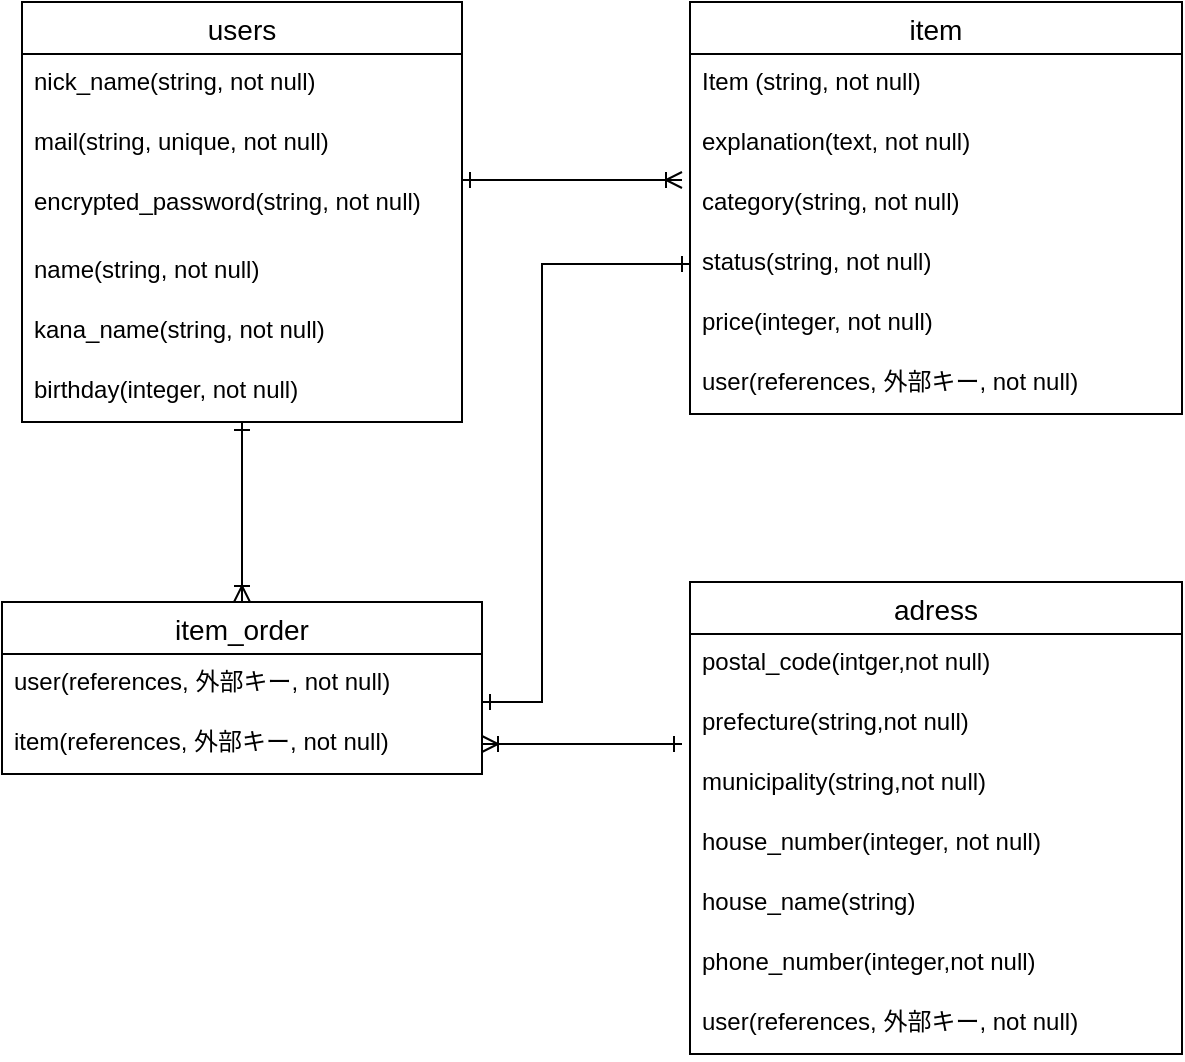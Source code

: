 <mxfile>
    <diagram id="2WgMmOp4wWwakMJUG-rU" name="ページ1">
        <mxGraphModel dx="728" dy="570" grid="1" gridSize="10" guides="1" tooltips="1" connect="1" arrows="1" fold="1" page="1" pageScale="1" pageWidth="827" pageHeight="1169" math="0" shadow="0">
            <root>
                <mxCell id="0"/>
                <mxCell id="1" parent="0"/>
                <mxCell id="78" style="edgeStyle=orthogonalEdgeStyle;rounded=0;html=1;entryX=0.5;entryY=0;entryDx=0;entryDy=0;startArrow=ERone;startFill=0;endArrow=ERoneToMany;endFill=0;" edge="1" parent="1" source="2" target="10">
                    <mxGeometry relative="1" as="geometry">
                        <Array as="points">
                            <mxPoint x="190" y="400"/>
                            <mxPoint x="190" y="400"/>
                        </Array>
                    </mxGeometry>
                </mxCell>
                <mxCell id="2" value="users" style="swimlane;fontStyle=0;childLayout=stackLayout;horizontal=1;startSize=26;horizontalStack=0;resizeParent=1;resizeParentMax=0;resizeLast=0;collapsible=1;marginBottom=0;align=center;fontSize=14;" vertex="1" parent="1">
                    <mxGeometry x="80" y="170" width="220" height="210" as="geometry">
                        <mxRectangle x="80" y="170" width="50" height="26" as="alternateBounds"/>
                    </mxGeometry>
                </mxCell>
                <mxCell id="3" value="nick_name(string, not null)" style="text;strokeColor=none;fillColor=none;spacingLeft=4;spacingRight=4;overflow=hidden;rotatable=0;points=[[0,0.5],[1,0.5]];portConstraint=eastwest;fontSize=12;" vertex="1" parent="2">
                    <mxGeometry y="26" width="220" height="30" as="geometry"/>
                </mxCell>
                <mxCell id="4" value="mail(string, unique, not null)" style="text;strokeColor=none;fillColor=none;spacingLeft=4;spacingRight=4;overflow=hidden;rotatable=0;points=[[0,0.5],[1,0.5]];portConstraint=eastwest;fontSize=12;" vertex="1" parent="2">
                    <mxGeometry y="56" width="220" height="30" as="geometry"/>
                </mxCell>
                <mxCell id="65" style="edgeStyle=none;html=1;startArrow=ERone;startFill=0;endArrow=ERoneToMany;endFill=0;" edge="1" parent="2" source="5" target="4">
                    <mxGeometry relative="1" as="geometry"/>
                </mxCell>
                <mxCell id="5" value="encrypted_password(string, not null)" style="text;strokeColor=none;fillColor=none;spacingLeft=4;spacingRight=4;overflow=hidden;rotatable=0;points=[[0,0.5],[1,0.5]];portConstraint=eastwest;fontSize=12;" vertex="1" parent="2">
                    <mxGeometry y="86" width="220" height="34" as="geometry"/>
                </mxCell>
                <mxCell id="52" value="name(string, not null)" style="text;strokeColor=none;fillColor=none;spacingLeft=4;spacingRight=4;overflow=hidden;rotatable=0;points=[[0,0.5],[1,0.5]];portConstraint=eastwest;fontSize=12;" vertex="1" parent="2">
                    <mxGeometry y="120" width="220" height="30" as="geometry"/>
                </mxCell>
                <mxCell id="53" value="kana_name(string, not null)" style="text;strokeColor=none;fillColor=none;spacingLeft=4;spacingRight=4;overflow=hidden;rotatable=0;points=[[0,0.5],[1,0.5]];portConstraint=eastwest;fontSize=12;" vertex="1" parent="2">
                    <mxGeometry y="150" width="220" height="30" as="geometry"/>
                </mxCell>
                <mxCell id="54" value="birthday(integer, not null)" style="text;strokeColor=none;fillColor=none;spacingLeft=4;spacingRight=4;overflow=hidden;rotatable=0;points=[[0,0.5],[1,0.5]];portConstraint=eastwest;fontSize=12;" vertex="1" parent="2">
                    <mxGeometry y="180" width="220" height="30" as="geometry"/>
                </mxCell>
                <mxCell id="6" value="item" style="swimlane;fontStyle=0;childLayout=stackLayout;horizontal=1;startSize=26;horizontalStack=0;resizeParent=1;resizeParentMax=0;resizeLast=0;collapsible=1;marginBottom=0;align=center;fontSize=14;" vertex="1" parent="1">
                    <mxGeometry x="414" y="170" width="246" height="206" as="geometry"/>
                </mxCell>
                <mxCell id="7" value="Item (string, not null)" style="text;strokeColor=none;fillColor=none;spacingLeft=4;spacingRight=4;overflow=hidden;rotatable=0;points=[[0,0.5],[1,0.5]];portConstraint=eastwest;fontSize=12;" vertex="1" parent="6">
                    <mxGeometry y="26" width="246" height="30" as="geometry"/>
                </mxCell>
                <mxCell id="55" value="explanation(text, not null)" style="text;strokeColor=none;fillColor=none;spacingLeft=4;spacingRight=4;overflow=hidden;rotatable=0;points=[[0,0.5],[1,0.5]];portConstraint=eastwest;fontSize=12;" vertex="1" parent="6">
                    <mxGeometry y="56" width="246" height="30" as="geometry"/>
                </mxCell>
                <mxCell id="56" value="category(string, not null)" style="text;strokeColor=none;fillColor=none;spacingLeft=4;spacingRight=4;overflow=hidden;rotatable=0;points=[[0,0.5],[1,0.5]];portConstraint=eastwest;fontSize=12;" vertex="1" parent="6">
                    <mxGeometry y="86" width="246" height="30" as="geometry"/>
                </mxCell>
                <mxCell id="57" value="status(string, not null)" style="text;strokeColor=none;fillColor=none;spacingLeft=4;spacingRight=4;overflow=hidden;rotatable=0;points=[[0,0.5],[1,0.5]];portConstraint=eastwest;fontSize=12;" vertex="1" parent="6">
                    <mxGeometry y="116" width="246" height="30" as="geometry"/>
                </mxCell>
                <mxCell id="59" value="price(integer, not null)" style="text;strokeColor=none;fillColor=none;spacingLeft=4;spacingRight=4;overflow=hidden;rotatable=0;points=[[0,0.5],[1,0.5]];portConstraint=eastwest;fontSize=12;" vertex="1" parent="6">
                    <mxGeometry y="146" width="246" height="30" as="geometry"/>
                </mxCell>
                <mxCell id="69" value="user(references, 外部キー, not null)" style="text;strokeColor=none;fillColor=none;spacingLeft=4;spacingRight=4;overflow=hidden;rotatable=0;points=[[0,0.5],[1,0.5]];portConstraint=eastwest;fontSize=12;" vertex="1" parent="6">
                    <mxGeometry y="176" width="246" height="30" as="geometry"/>
                </mxCell>
                <mxCell id="73" style="edgeStyle=orthogonalEdgeStyle;rounded=0;html=1;entryX=0;entryY=0.5;entryDx=0;entryDy=0;startArrow=ERone;startFill=0;endArrow=ERone;endFill=0;" edge="1" parent="1" source="10" target="57">
                    <mxGeometry relative="1" as="geometry">
                        <Array as="points">
                            <mxPoint x="340" y="520"/>
                            <mxPoint x="340" y="301"/>
                        </Array>
                    </mxGeometry>
                </mxCell>
                <mxCell id="10" value="item_order" style="swimlane;fontStyle=0;childLayout=stackLayout;horizontal=1;startSize=26;horizontalStack=0;resizeParent=1;resizeParentMax=0;resizeLast=0;collapsible=1;marginBottom=0;align=center;fontSize=14;" vertex="1" parent="1">
                    <mxGeometry x="70" y="470" width="240" height="86" as="geometry"/>
                </mxCell>
                <mxCell id="11" value="user(references, 外部キー, not null)&#10;" style="text;strokeColor=none;fillColor=none;spacingLeft=4;spacingRight=4;overflow=hidden;rotatable=0;points=[[0,0.5],[1,0.5]];portConstraint=eastwest;fontSize=12;" vertex="1" parent="10">
                    <mxGeometry y="26" width="240" height="30" as="geometry"/>
                </mxCell>
                <mxCell id="12" value="item(references, 外部キー, not null)" style="text;strokeColor=none;fillColor=none;spacingLeft=4;spacingRight=4;overflow=hidden;rotatable=0;points=[[0,0.5],[1,0.5]];portConstraint=eastwest;fontSize=12;" vertex="1" parent="10">
                    <mxGeometry y="56" width="240" height="30" as="geometry"/>
                </mxCell>
                <mxCell id="14" value="adress" style="swimlane;fontStyle=0;childLayout=stackLayout;horizontal=1;startSize=26;horizontalStack=0;resizeParent=1;resizeParentMax=0;resizeLast=0;collapsible=1;marginBottom=0;align=center;fontSize=14;" vertex="1" parent="1">
                    <mxGeometry x="414" y="460" width="246" height="236" as="geometry"/>
                </mxCell>
                <mxCell id="15" value="postal_code(intger,not null)" style="text;strokeColor=none;fillColor=none;spacingLeft=4;spacingRight=4;overflow=hidden;rotatable=0;points=[[0,0.5],[1,0.5]];portConstraint=eastwest;fontSize=12;" vertex="1" parent="14">
                    <mxGeometry y="26" width="246" height="30" as="geometry"/>
                </mxCell>
                <mxCell id="16" value="prefecture(string,not null)" style="text;strokeColor=none;fillColor=none;spacingLeft=4;spacingRight=4;overflow=hidden;rotatable=0;points=[[0,0.5],[1,0.5]];portConstraint=eastwest;fontSize=12;" vertex="1" parent="14">
                    <mxGeometry y="56" width="246" height="30" as="geometry"/>
                </mxCell>
                <mxCell id="17" value="municipality(string,not null)&#10;" style="text;strokeColor=none;fillColor=none;spacingLeft=4;spacingRight=4;overflow=hidden;rotatable=0;points=[[0,0.5],[1,0.5]];portConstraint=eastwest;fontSize=12;fontStyle=0" vertex="1" parent="14">
                    <mxGeometry y="86" width="246" height="30" as="geometry"/>
                </mxCell>
                <mxCell id="60" value="house_number(integer, not null)&#10;" style="text;strokeColor=none;fillColor=none;spacingLeft=4;spacingRight=4;overflow=hidden;rotatable=0;points=[[0,0.5],[1,0.5]];portConstraint=eastwest;fontSize=12;" vertex="1" parent="14">
                    <mxGeometry y="116" width="246" height="30" as="geometry"/>
                </mxCell>
                <mxCell id="61" value="house_name(string)" style="text;strokeColor=none;fillColor=none;spacingLeft=4;spacingRight=4;overflow=hidden;rotatable=0;points=[[0,0.5],[1,0.5]];portConstraint=eastwest;fontSize=12;" vertex="1" parent="14">
                    <mxGeometry y="146" width="246" height="30" as="geometry"/>
                </mxCell>
                <mxCell id="62" value="phone_number(integer,not null)" style="text;strokeColor=none;fillColor=none;spacingLeft=4;spacingRight=4;overflow=hidden;rotatable=0;points=[[0,0.5],[1,0.5]];portConstraint=eastwest;fontSize=12;" vertex="1" parent="14">
                    <mxGeometry y="176" width="246" height="30" as="geometry"/>
                </mxCell>
                <mxCell id="70" value="user(references, 外部キー, not null)" style="text;strokeColor=none;fillColor=none;spacingLeft=4;spacingRight=4;overflow=hidden;rotatable=0;points=[[0,0.5],[1,0.5]];portConstraint=eastwest;fontSize=12;" vertex="1" parent="14">
                    <mxGeometry y="206" width="246" height="30" as="geometry"/>
                </mxCell>
                <mxCell id="63" style="edgeStyle=none;html=1;exitX=1;exitY=0.088;exitDx=0;exitDy=0;endArrow=ERoneToMany;endFill=0;startArrow=ERone;startFill=0;exitPerimeter=0;" edge="1" parent="1" source="5">
                    <mxGeometry relative="1" as="geometry">
                        <mxPoint x="410" y="259" as="targetPoint"/>
                        <Array as="points"/>
                    </mxGeometry>
                </mxCell>
                <mxCell id="77" style="edgeStyle=orthogonalEdgeStyle;rounded=0;html=1;startArrow=ERoneToMany;startFill=0;endArrow=ERone;endFill=0;" edge="1" parent="1" source="12">
                    <mxGeometry relative="1" as="geometry">
                        <mxPoint x="410" y="541" as="targetPoint"/>
                    </mxGeometry>
                </mxCell>
            </root>
        </mxGraphModel>
    </diagram>
</mxfile>